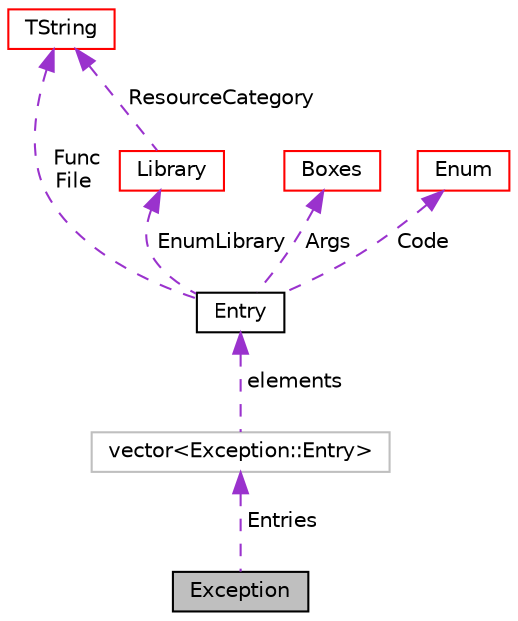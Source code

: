 digraph "Exception"
{
  edge [fontname="Helvetica",fontsize="10",labelfontname="Helvetica",labelfontsize="10"];
  node [fontname="Helvetica",fontsize="10",shape=record];
  Node1 [label="Exception",height=0.2,width=0.4,color="black", fillcolor="grey75", style="filled", fontcolor="black"];
  Node2 [label="vector\<Exception::Entry\>",height=0.2,width=0.4,color="grey75", fillcolor="white", style="filled"];
  Node2 -> Node1 [dir="back",color="darkorchid3",fontsize="10",style="dashed",label=" Entries" ,fontname="Helvetica"];
  Node3 -> Node2 [dir="back",color="darkorchid3",fontsize="10",style="dashed",label=" elements" ,fontname="Helvetica"];
  Node4 -> Node3 [dir="back",color="darkorchid3",fontsize="10",style="dashed",label=" Func\nFile" ,fontname="Helvetica"];
  Node4 -> Node6 [dir="back",color="darkorchid3",fontsize="10",style="dashed",label=" ResourceCategory" ,fontname="Helvetica"];
  Node6 -> Node3 [dir="back",color="darkorchid3",fontsize="10",style="dashed",label=" EnumLibrary" ,fontname="Helvetica"];
  Node31 -> Node3 [dir="back",color="darkorchid3",fontsize="10",style="dashed",label=" Args" ,fontname="Helvetica"];
  Node34 -> Node3 [dir="back",color="darkorchid3",fontsize="10",style="dashed",label=" Code" ,fontname="Helvetica"];
  Node3 [label="Entry",height=0.2,width=0.4,color="black", fillcolor="white", style="filled",URL="$structaworx_1_1lib_1_1lang_1_1Exception_1_1Entry.html"];
  Node4 [label="TString",height=0.2,width=0.4,color="red", fillcolor="white", style="filled",URL="$classaworx_1_1lib_1_1strings_1_1TString.html"];
  Node6 [label="Library",height=0.2,width=0.4,color="red", fillcolor="white", style="filled",URL="$classaworx_1_1lib_1_1lang_1_1Library.html"];
  Node31 [label="Boxes",height=0.2,width=0.4,color="red", fillcolor="white", style="filled",URL="$classaworx_1_1lib_1_1boxing_1_1Boxes.html"];
  Node34 [label="Enum",height=0.2,width=0.4,color="red", fillcolor="white", style="filled",URL="$structaworx_1_1lib_1_1lang_1_1Enum.html"];
}

